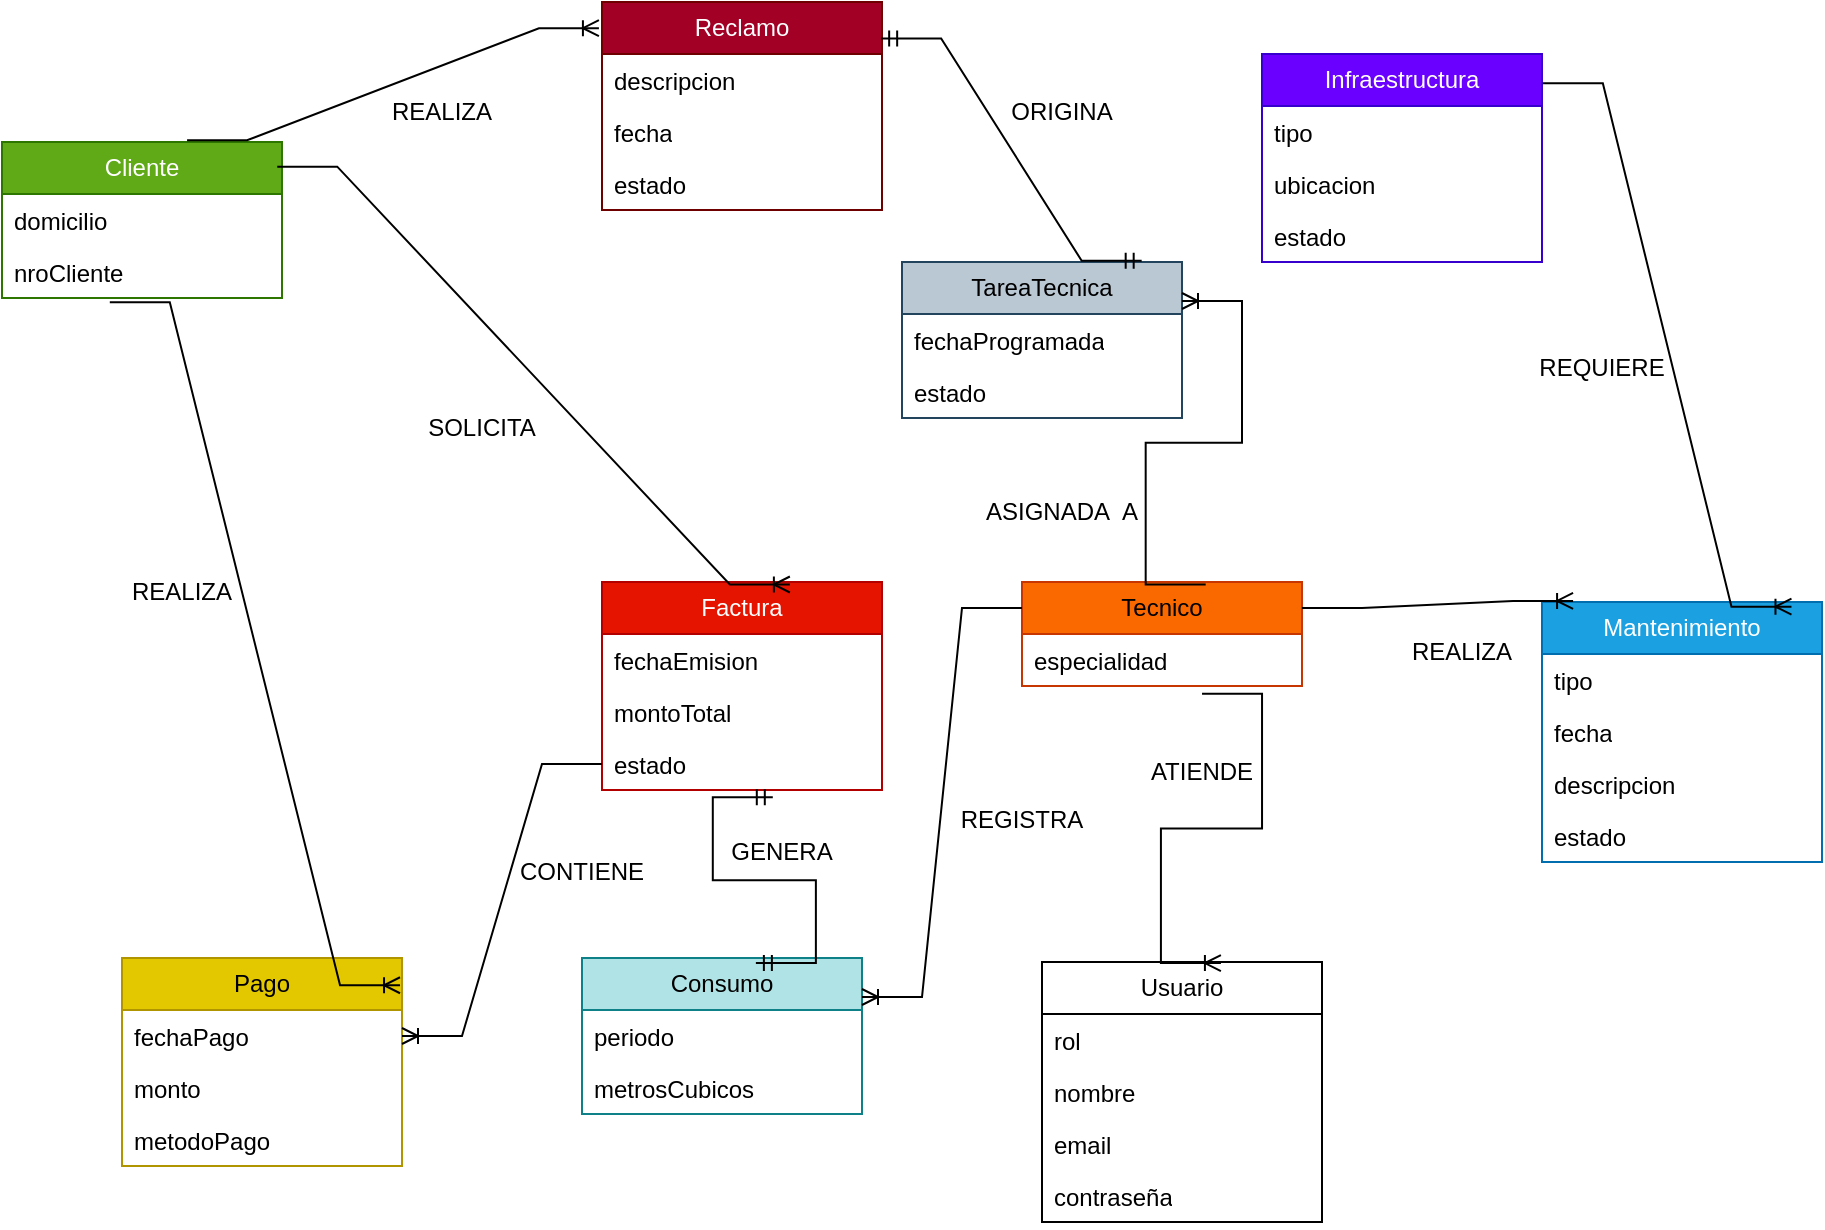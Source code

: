 <mxfile version="27.0.9">
  <diagram name="Página-1" id="A2dudo4Y-QUmI9Blmnjn">
    <mxGraphModel dx="1226" dy="1807" grid="1" gridSize="10" guides="1" tooltips="1" connect="1" arrows="1" fold="1" page="1" pageScale="1" pageWidth="827" pageHeight="1169" math="0" shadow="0">
      <root>
        <mxCell id="0" />
        <mxCell id="1" parent="0" />
        <mxCell id="I7rtRnzq1JhM3u4NJbIi-1" value="Cliente" style="swimlane;fontStyle=0;childLayout=stackLayout;horizontal=1;startSize=26;fillColor=#60a917;horizontalStack=0;resizeParent=1;resizeParentMax=0;resizeLast=0;collapsible=1;marginBottom=0;whiteSpace=wrap;html=1;fontColor=#ffffff;strokeColor=#2D7600;" vertex="1" parent="1">
          <mxGeometry x="30" y="-20" width="140" height="78" as="geometry" />
        </mxCell>
        <mxCell id="I7rtRnzq1JhM3u4NJbIi-2" value="domicilio" style="text;strokeColor=none;fillColor=none;align=left;verticalAlign=top;spacingLeft=4;spacingRight=4;overflow=hidden;rotatable=0;points=[[0,0.5],[1,0.5]];portConstraint=eastwest;whiteSpace=wrap;html=1;" vertex="1" parent="I7rtRnzq1JhM3u4NJbIi-1">
          <mxGeometry y="26" width="140" height="26" as="geometry" />
        </mxCell>
        <mxCell id="I7rtRnzq1JhM3u4NJbIi-3" value="nroCliente" style="text;strokeColor=none;fillColor=none;align=left;verticalAlign=top;spacingLeft=4;spacingRight=4;overflow=hidden;rotatable=0;points=[[0,0.5],[1,0.5]];portConstraint=eastwest;whiteSpace=wrap;html=1;" vertex="1" parent="I7rtRnzq1JhM3u4NJbIi-1">
          <mxGeometry y="52" width="140" height="26" as="geometry" />
        </mxCell>
        <mxCell id="I7rtRnzq1JhM3u4NJbIi-5" value="Reclamo" style="swimlane;fontStyle=0;childLayout=stackLayout;horizontal=1;startSize=26;fillColor=#a20025;horizontalStack=0;resizeParent=1;resizeParentMax=0;resizeLast=0;collapsible=1;marginBottom=0;whiteSpace=wrap;html=1;fontColor=#ffffff;strokeColor=#6F0000;" vertex="1" parent="1">
          <mxGeometry x="330" y="-90" width="140" height="104" as="geometry" />
        </mxCell>
        <mxCell id="I7rtRnzq1JhM3u4NJbIi-6" value="descripcion" style="text;strokeColor=none;fillColor=none;align=left;verticalAlign=top;spacingLeft=4;spacingRight=4;overflow=hidden;rotatable=0;points=[[0,0.5],[1,0.5]];portConstraint=eastwest;whiteSpace=wrap;html=1;" vertex="1" parent="I7rtRnzq1JhM3u4NJbIi-5">
          <mxGeometry y="26" width="140" height="26" as="geometry" />
        </mxCell>
        <mxCell id="I7rtRnzq1JhM3u4NJbIi-7" value="fecha" style="text;strokeColor=none;fillColor=none;align=left;verticalAlign=top;spacingLeft=4;spacingRight=4;overflow=hidden;rotatable=0;points=[[0,0.5],[1,0.5]];portConstraint=eastwest;whiteSpace=wrap;html=1;" vertex="1" parent="I7rtRnzq1JhM3u4NJbIi-5">
          <mxGeometry y="52" width="140" height="26" as="geometry" />
        </mxCell>
        <mxCell id="I7rtRnzq1JhM3u4NJbIi-8" value="estado" style="text;strokeColor=none;fillColor=none;align=left;verticalAlign=top;spacingLeft=4;spacingRight=4;overflow=hidden;rotatable=0;points=[[0,0.5],[1,0.5]];portConstraint=eastwest;whiteSpace=wrap;html=1;" vertex="1" parent="I7rtRnzq1JhM3u4NJbIi-5">
          <mxGeometry y="78" width="140" height="26" as="geometry" />
        </mxCell>
        <mxCell id="I7rtRnzq1JhM3u4NJbIi-9" value="Factura" style="swimlane;fontStyle=0;childLayout=stackLayout;horizontal=1;startSize=26;fillColor=#e51400;horizontalStack=0;resizeParent=1;resizeParentMax=0;resizeLast=0;collapsible=1;marginBottom=0;whiteSpace=wrap;html=1;fontColor=#ffffff;strokeColor=#B20000;" vertex="1" parent="1">
          <mxGeometry x="330" y="200" width="140" height="104" as="geometry" />
        </mxCell>
        <mxCell id="I7rtRnzq1JhM3u4NJbIi-10" value="fechaEmision" style="text;strokeColor=none;fillColor=none;align=left;verticalAlign=top;spacingLeft=4;spacingRight=4;overflow=hidden;rotatable=0;points=[[0,0.5],[1,0.5]];portConstraint=eastwest;whiteSpace=wrap;html=1;" vertex="1" parent="I7rtRnzq1JhM3u4NJbIi-9">
          <mxGeometry y="26" width="140" height="26" as="geometry" />
        </mxCell>
        <mxCell id="I7rtRnzq1JhM3u4NJbIi-11" value="montoTotal" style="text;strokeColor=none;fillColor=none;align=left;verticalAlign=top;spacingLeft=4;spacingRight=4;overflow=hidden;rotatable=0;points=[[0,0.5],[1,0.5]];portConstraint=eastwest;whiteSpace=wrap;html=1;" vertex="1" parent="I7rtRnzq1JhM3u4NJbIi-9">
          <mxGeometry y="52" width="140" height="26" as="geometry" />
        </mxCell>
        <mxCell id="I7rtRnzq1JhM3u4NJbIi-12" value="estado" style="text;strokeColor=none;fillColor=none;align=left;verticalAlign=top;spacingLeft=4;spacingRight=4;overflow=hidden;rotatable=0;points=[[0,0.5],[1,0.5]];portConstraint=eastwest;whiteSpace=wrap;html=1;" vertex="1" parent="I7rtRnzq1JhM3u4NJbIi-9">
          <mxGeometry y="78" width="140" height="26" as="geometry" />
        </mxCell>
        <mxCell id="I7rtRnzq1JhM3u4NJbIi-13" value="Pago" style="swimlane;fontStyle=0;childLayout=stackLayout;horizontal=1;startSize=26;fillColor=#e3c800;horizontalStack=0;resizeParent=1;resizeParentMax=0;resizeLast=0;collapsible=1;marginBottom=0;whiteSpace=wrap;html=1;fontColor=#000000;strokeColor=#B09500;" vertex="1" parent="1">
          <mxGeometry x="90" y="388" width="140" height="104" as="geometry" />
        </mxCell>
        <mxCell id="I7rtRnzq1JhM3u4NJbIi-14" value="fechaPago" style="text;strokeColor=none;fillColor=none;align=left;verticalAlign=top;spacingLeft=4;spacingRight=4;overflow=hidden;rotatable=0;points=[[0,0.5],[1,0.5]];portConstraint=eastwest;whiteSpace=wrap;html=1;" vertex="1" parent="I7rtRnzq1JhM3u4NJbIi-13">
          <mxGeometry y="26" width="140" height="26" as="geometry" />
        </mxCell>
        <mxCell id="I7rtRnzq1JhM3u4NJbIi-15" value="monto" style="text;strokeColor=none;fillColor=none;align=left;verticalAlign=top;spacingLeft=4;spacingRight=4;overflow=hidden;rotatable=0;points=[[0,0.5],[1,0.5]];portConstraint=eastwest;whiteSpace=wrap;html=1;" vertex="1" parent="I7rtRnzq1JhM3u4NJbIi-13">
          <mxGeometry y="52" width="140" height="26" as="geometry" />
        </mxCell>
        <mxCell id="I7rtRnzq1JhM3u4NJbIi-16" value="metodoPago" style="text;strokeColor=none;fillColor=none;align=left;verticalAlign=top;spacingLeft=4;spacingRight=4;overflow=hidden;rotatable=0;points=[[0,0.5],[1,0.5]];portConstraint=eastwest;whiteSpace=wrap;html=1;" vertex="1" parent="I7rtRnzq1JhM3u4NJbIi-13">
          <mxGeometry y="78" width="140" height="26" as="geometry" />
        </mxCell>
        <mxCell id="I7rtRnzq1JhM3u4NJbIi-17" value="Consumo" style="swimlane;fontStyle=0;childLayout=stackLayout;horizontal=1;startSize=26;fillColor=#b0e3e6;horizontalStack=0;resizeParent=1;resizeParentMax=0;resizeLast=0;collapsible=1;marginBottom=0;whiteSpace=wrap;html=1;strokeColor=#0e8088;" vertex="1" parent="1">
          <mxGeometry x="320" y="388" width="140" height="78" as="geometry" />
        </mxCell>
        <mxCell id="I7rtRnzq1JhM3u4NJbIi-18" value="periodo" style="text;strokeColor=none;fillColor=none;align=left;verticalAlign=top;spacingLeft=4;spacingRight=4;overflow=hidden;rotatable=0;points=[[0,0.5],[1,0.5]];portConstraint=eastwest;whiteSpace=wrap;html=1;" vertex="1" parent="I7rtRnzq1JhM3u4NJbIi-17">
          <mxGeometry y="26" width="140" height="26" as="geometry" />
        </mxCell>
        <mxCell id="I7rtRnzq1JhM3u4NJbIi-19" value="metrosCubicos" style="text;strokeColor=none;fillColor=none;align=left;verticalAlign=top;spacingLeft=4;spacingRight=4;overflow=hidden;rotatable=0;points=[[0,0.5],[1,0.5]];portConstraint=eastwest;whiteSpace=wrap;html=1;" vertex="1" parent="I7rtRnzq1JhM3u4NJbIi-17">
          <mxGeometry y="52" width="140" height="26" as="geometry" />
        </mxCell>
        <mxCell id="I7rtRnzq1JhM3u4NJbIi-21" value="Tecnico" style="swimlane;fontStyle=0;childLayout=stackLayout;horizontal=1;startSize=26;fillColor=#fa6800;horizontalStack=0;resizeParent=1;resizeParentMax=0;resizeLast=0;collapsible=1;marginBottom=0;whiteSpace=wrap;html=1;fontColor=#000000;strokeColor=#C73500;" vertex="1" parent="1">
          <mxGeometry x="540" y="200" width="140" height="52" as="geometry" />
        </mxCell>
        <mxCell id="I7rtRnzq1JhM3u4NJbIi-22" value="especialidad" style="text;strokeColor=none;fillColor=none;align=left;verticalAlign=top;spacingLeft=4;spacingRight=4;overflow=hidden;rotatable=0;points=[[0,0.5],[1,0.5]];portConstraint=eastwest;whiteSpace=wrap;html=1;" vertex="1" parent="I7rtRnzq1JhM3u4NJbIi-21">
          <mxGeometry y="26" width="140" height="26" as="geometry" />
        </mxCell>
        <mxCell id="I7rtRnzq1JhM3u4NJbIi-25" value="Usuario" style="swimlane;fontStyle=0;childLayout=stackLayout;horizontal=1;startSize=26;horizontalStack=0;resizeParent=1;resizeParentMax=0;resizeLast=0;collapsible=1;marginBottom=0;whiteSpace=wrap;html=1;" vertex="1" parent="1">
          <mxGeometry x="550" y="390" width="140" height="130" as="geometry" />
        </mxCell>
        <mxCell id="I7rtRnzq1JhM3u4NJbIi-26" value="rol" style="text;strokeColor=none;fillColor=none;align=left;verticalAlign=top;spacingLeft=4;spacingRight=4;overflow=hidden;rotatable=0;points=[[0,0.5],[1,0.5]];portConstraint=eastwest;whiteSpace=wrap;html=1;" vertex="1" parent="I7rtRnzq1JhM3u4NJbIi-25">
          <mxGeometry y="26" width="140" height="26" as="geometry" />
        </mxCell>
        <mxCell id="I7rtRnzq1JhM3u4NJbIi-27" value="nombre" style="text;strokeColor=none;fillColor=none;align=left;verticalAlign=top;spacingLeft=4;spacingRight=4;overflow=hidden;rotatable=0;points=[[0,0.5],[1,0.5]];portConstraint=eastwest;whiteSpace=wrap;html=1;" vertex="1" parent="I7rtRnzq1JhM3u4NJbIi-25">
          <mxGeometry y="52" width="140" height="26" as="geometry" />
        </mxCell>
        <mxCell id="I7rtRnzq1JhM3u4NJbIi-28" value="email" style="text;strokeColor=none;fillColor=none;align=left;verticalAlign=top;spacingLeft=4;spacingRight=4;overflow=hidden;rotatable=0;points=[[0,0.5],[1,0.5]];portConstraint=eastwest;whiteSpace=wrap;html=1;" vertex="1" parent="I7rtRnzq1JhM3u4NJbIi-25">
          <mxGeometry y="78" width="140" height="26" as="geometry" />
        </mxCell>
        <mxCell id="I7rtRnzq1JhM3u4NJbIi-29" value="contraseña" style="text;strokeColor=none;fillColor=none;align=left;verticalAlign=top;spacingLeft=4;spacingRight=4;overflow=hidden;rotatable=0;points=[[0,0.5],[1,0.5]];portConstraint=eastwest;whiteSpace=wrap;html=1;" vertex="1" parent="I7rtRnzq1JhM3u4NJbIi-25">
          <mxGeometry y="104" width="140" height="26" as="geometry" />
        </mxCell>
        <mxCell id="I7rtRnzq1JhM3u4NJbIi-30" value="Infraestructura" style="swimlane;fontStyle=0;childLayout=stackLayout;horizontal=1;startSize=26;fillColor=#6a00ff;horizontalStack=0;resizeParent=1;resizeParentMax=0;resizeLast=0;collapsible=1;marginBottom=0;whiteSpace=wrap;html=1;fontColor=#ffffff;strokeColor=#3700CC;" vertex="1" parent="1">
          <mxGeometry x="660" y="-64" width="140" height="104" as="geometry" />
        </mxCell>
        <mxCell id="I7rtRnzq1JhM3u4NJbIi-31" value="tipo" style="text;strokeColor=none;fillColor=none;align=left;verticalAlign=top;spacingLeft=4;spacingRight=4;overflow=hidden;rotatable=0;points=[[0,0.5],[1,0.5]];portConstraint=eastwest;whiteSpace=wrap;html=1;" vertex="1" parent="I7rtRnzq1JhM3u4NJbIi-30">
          <mxGeometry y="26" width="140" height="26" as="geometry" />
        </mxCell>
        <mxCell id="I7rtRnzq1JhM3u4NJbIi-32" value="ubicacion" style="text;strokeColor=none;fillColor=none;align=left;verticalAlign=top;spacingLeft=4;spacingRight=4;overflow=hidden;rotatable=0;points=[[0,0.5],[1,0.5]];portConstraint=eastwest;whiteSpace=wrap;html=1;" vertex="1" parent="I7rtRnzq1JhM3u4NJbIi-30">
          <mxGeometry y="52" width="140" height="26" as="geometry" />
        </mxCell>
        <mxCell id="I7rtRnzq1JhM3u4NJbIi-33" value="estado" style="text;strokeColor=none;fillColor=none;align=left;verticalAlign=top;spacingLeft=4;spacingRight=4;overflow=hidden;rotatable=0;points=[[0,0.5],[1,0.5]];portConstraint=eastwest;whiteSpace=wrap;html=1;" vertex="1" parent="I7rtRnzq1JhM3u4NJbIi-30">
          <mxGeometry y="78" width="140" height="26" as="geometry" />
        </mxCell>
        <mxCell id="I7rtRnzq1JhM3u4NJbIi-34" value="Mantenimiento" style="swimlane;fontStyle=0;childLayout=stackLayout;horizontal=1;startSize=26;fillColor=#1ba1e2;horizontalStack=0;resizeParent=1;resizeParentMax=0;resizeLast=0;collapsible=1;marginBottom=0;whiteSpace=wrap;html=1;fontColor=#ffffff;strokeColor=#006EAF;" vertex="1" parent="1">
          <mxGeometry x="800" y="210" width="140" height="130" as="geometry" />
        </mxCell>
        <mxCell id="I7rtRnzq1JhM3u4NJbIi-35" value="tipo" style="text;strokeColor=none;fillColor=none;align=left;verticalAlign=top;spacingLeft=4;spacingRight=4;overflow=hidden;rotatable=0;points=[[0,0.5],[1,0.5]];portConstraint=eastwest;whiteSpace=wrap;html=1;" vertex="1" parent="I7rtRnzq1JhM3u4NJbIi-34">
          <mxGeometry y="26" width="140" height="26" as="geometry" />
        </mxCell>
        <mxCell id="I7rtRnzq1JhM3u4NJbIi-36" value="fecha" style="text;strokeColor=none;fillColor=none;align=left;verticalAlign=top;spacingLeft=4;spacingRight=4;overflow=hidden;rotatable=0;points=[[0,0.5],[1,0.5]];portConstraint=eastwest;whiteSpace=wrap;html=1;" vertex="1" parent="I7rtRnzq1JhM3u4NJbIi-34">
          <mxGeometry y="52" width="140" height="26" as="geometry" />
        </mxCell>
        <mxCell id="I7rtRnzq1JhM3u4NJbIi-37" value="descripcion" style="text;strokeColor=none;fillColor=none;align=left;verticalAlign=top;spacingLeft=4;spacingRight=4;overflow=hidden;rotatable=0;points=[[0,0.5],[1,0.5]];portConstraint=eastwest;whiteSpace=wrap;html=1;" vertex="1" parent="I7rtRnzq1JhM3u4NJbIi-34">
          <mxGeometry y="78" width="140" height="26" as="geometry" />
        </mxCell>
        <mxCell id="I7rtRnzq1JhM3u4NJbIi-38" value="estado" style="text;strokeColor=none;fillColor=none;align=left;verticalAlign=top;spacingLeft=4;spacingRight=4;overflow=hidden;rotatable=0;points=[[0,0.5],[1,0.5]];portConstraint=eastwest;whiteSpace=wrap;html=1;" vertex="1" parent="I7rtRnzq1JhM3u4NJbIi-34">
          <mxGeometry y="104" width="140" height="26" as="geometry" />
        </mxCell>
        <mxCell id="I7rtRnzq1JhM3u4NJbIi-40" value="" style="edgeStyle=entityRelationEdgeStyle;fontSize=12;html=1;endArrow=ERoneToMany;rounded=0;exitX=0.661;exitY=-0.011;exitDx=0;exitDy=0;exitPerimeter=0;entryX=-0.011;entryY=0.126;entryDx=0;entryDy=0;entryPerimeter=0;" edge="1" parent="1" source="I7rtRnzq1JhM3u4NJbIi-1" target="I7rtRnzq1JhM3u4NJbIi-5">
          <mxGeometry width="100" height="100" relative="1" as="geometry">
            <mxPoint x="460" y="380" as="sourcePoint" />
            <mxPoint x="560" y="280" as="targetPoint" />
          </mxGeometry>
        </mxCell>
        <mxCell id="I7rtRnzq1JhM3u4NJbIi-41" value="" style="edgeStyle=entityRelationEdgeStyle;fontSize=12;html=1;endArrow=ERoneToMany;rounded=0;exitX=0.983;exitY=0.158;exitDx=0;exitDy=0;exitPerimeter=0;entryX=0.671;entryY=0.012;entryDx=0;entryDy=0;entryPerimeter=0;" edge="1" parent="1" source="I7rtRnzq1JhM3u4NJbIi-1" target="I7rtRnzq1JhM3u4NJbIi-9">
          <mxGeometry width="100" height="100" relative="1" as="geometry">
            <mxPoint x="460" y="380" as="sourcePoint" />
            <mxPoint x="560" y="280" as="targetPoint" />
          </mxGeometry>
        </mxCell>
        <mxCell id="I7rtRnzq1JhM3u4NJbIi-42" value="" style="edgeStyle=entityRelationEdgeStyle;fontSize=12;html=1;endArrow=ERoneToMany;rounded=0;exitX=0.385;exitY=1.081;exitDx=0;exitDy=0;exitPerimeter=0;entryX=0.993;entryY=0.131;entryDx=0;entryDy=0;entryPerimeter=0;" edge="1" parent="1" source="I7rtRnzq1JhM3u4NJbIi-3" target="I7rtRnzq1JhM3u4NJbIi-13">
          <mxGeometry width="100" height="100" relative="1" as="geometry">
            <mxPoint x="460" y="380" as="sourcePoint" />
            <mxPoint x="560" y="280" as="targetPoint" />
          </mxGeometry>
        </mxCell>
        <mxCell id="I7rtRnzq1JhM3u4NJbIi-43" value="" style="edgeStyle=entityRelationEdgeStyle;fontSize=12;html=1;endArrow=ERoneToMany;rounded=0;entryX=1;entryY=0.5;entryDx=0;entryDy=0;" edge="1" parent="1" source="I7rtRnzq1JhM3u4NJbIi-12" target="I7rtRnzq1JhM3u4NJbIi-14">
          <mxGeometry width="100" height="100" relative="1" as="geometry">
            <mxPoint x="460" y="380" as="sourcePoint" />
            <mxPoint x="560" y="280" as="targetPoint" />
          </mxGeometry>
        </mxCell>
        <mxCell id="I7rtRnzq1JhM3u4NJbIi-45" value="" style="edgeStyle=entityRelationEdgeStyle;fontSize=12;html=1;endArrow=ERmandOne;startArrow=ERmandOne;rounded=0;exitX=0.621;exitY=0.032;exitDx=0;exitDy=0;exitPerimeter=0;entryX=0.61;entryY=1.14;entryDx=0;entryDy=0;entryPerimeter=0;" edge="1" parent="1" source="I7rtRnzq1JhM3u4NJbIi-17" target="I7rtRnzq1JhM3u4NJbIi-12">
          <mxGeometry width="100" height="100" relative="1" as="geometry">
            <mxPoint x="460" y="380" as="sourcePoint" />
            <mxPoint x="560" y="280" as="targetPoint" />
          </mxGeometry>
        </mxCell>
        <mxCell id="I7rtRnzq1JhM3u4NJbIi-46" value="" style="edgeStyle=entityRelationEdgeStyle;fontSize=12;html=1;endArrow=ERoneToMany;rounded=0;exitX=0;exitY=0.25;exitDx=0;exitDy=0;entryX=1;entryY=0.25;entryDx=0;entryDy=0;" edge="1" parent="1" source="I7rtRnzq1JhM3u4NJbIi-21" target="I7rtRnzq1JhM3u4NJbIi-17">
          <mxGeometry width="100" height="100" relative="1" as="geometry">
            <mxPoint x="460" y="380" as="sourcePoint" />
            <mxPoint x="560" y="280" as="targetPoint" />
          </mxGeometry>
        </mxCell>
        <mxCell id="I7rtRnzq1JhM3u4NJbIi-47" value="" style="edgeStyle=entityRelationEdgeStyle;fontSize=12;html=1;endArrow=ERoneToMany;rounded=0;exitX=0.643;exitY=1.149;exitDx=0;exitDy=0;exitPerimeter=0;entryX=0.639;entryY=0.004;entryDx=0;entryDy=0;entryPerimeter=0;" edge="1" parent="1" source="I7rtRnzq1JhM3u4NJbIi-22" target="I7rtRnzq1JhM3u4NJbIi-25">
          <mxGeometry width="100" height="100" relative="1" as="geometry">
            <mxPoint x="460" y="380" as="sourcePoint" />
            <mxPoint x="560" y="280" as="targetPoint" />
          </mxGeometry>
        </mxCell>
        <mxCell id="I7rtRnzq1JhM3u4NJbIi-48" value="" style="edgeStyle=entityRelationEdgeStyle;fontSize=12;html=1;endArrow=ERoneToMany;rounded=0;entryX=0.111;entryY=-0.004;entryDx=0;entryDy=0;entryPerimeter=0;exitX=1;exitY=0.25;exitDx=0;exitDy=0;" edge="1" parent="1" source="I7rtRnzq1JhM3u4NJbIi-21" target="I7rtRnzq1JhM3u4NJbIi-34">
          <mxGeometry width="100" height="100" relative="1" as="geometry">
            <mxPoint x="460" y="380" as="sourcePoint" />
            <mxPoint x="560" y="280" as="targetPoint" />
          </mxGeometry>
        </mxCell>
        <mxCell id="I7rtRnzq1JhM3u4NJbIi-49" value="" style="edgeStyle=entityRelationEdgeStyle;fontSize=12;html=1;endArrow=ERoneToMany;rounded=0;exitX=1.003;exitY=0.141;exitDx=0;exitDy=0;exitPerimeter=0;entryX=0.891;entryY=0.018;entryDx=0;entryDy=0;entryPerimeter=0;" edge="1" parent="1" source="I7rtRnzq1JhM3u4NJbIi-30" target="I7rtRnzq1JhM3u4NJbIi-34">
          <mxGeometry width="100" height="100" relative="1" as="geometry">
            <mxPoint x="460" y="380" as="sourcePoint" />
            <mxPoint x="560" y="280" as="targetPoint" />
          </mxGeometry>
        </mxCell>
        <mxCell id="I7rtRnzq1JhM3u4NJbIi-50" value="REALIZA" style="text;html=1;align=center;verticalAlign=middle;whiteSpace=wrap;rounded=0;" vertex="1" parent="1">
          <mxGeometry x="220" y="-50" width="60" height="30" as="geometry" />
        </mxCell>
        <mxCell id="I7rtRnzq1JhM3u4NJbIi-51" value="SOLICITA" style="text;html=1;align=center;verticalAlign=middle;whiteSpace=wrap;rounded=0;" vertex="1" parent="1">
          <mxGeometry x="240" y="108" width="60" height="30" as="geometry" />
        </mxCell>
        <mxCell id="I7rtRnzq1JhM3u4NJbIi-52" value="REALIZA" style="text;html=1;align=center;verticalAlign=middle;whiteSpace=wrap;rounded=0;" vertex="1" parent="1">
          <mxGeometry x="90" y="190" width="60" height="30" as="geometry" />
        </mxCell>
        <mxCell id="I7rtRnzq1JhM3u4NJbIi-53" value="CONTIENE" style="text;html=1;align=center;verticalAlign=middle;whiteSpace=wrap;rounded=0;" vertex="1" parent="1">
          <mxGeometry x="290" y="330" width="60" height="30" as="geometry" />
        </mxCell>
        <mxCell id="I7rtRnzq1JhM3u4NJbIi-54" value="GENERA" style="text;html=1;align=center;verticalAlign=middle;whiteSpace=wrap;rounded=0;" vertex="1" parent="1">
          <mxGeometry x="390" y="320" width="60" height="30" as="geometry" />
        </mxCell>
        <mxCell id="I7rtRnzq1JhM3u4NJbIi-55" value="REGISTRA" style="text;html=1;align=center;verticalAlign=middle;whiteSpace=wrap;rounded=0;" vertex="1" parent="1">
          <mxGeometry x="510" y="304" width="60" height="30" as="geometry" />
        </mxCell>
        <mxCell id="I7rtRnzq1JhM3u4NJbIi-56" value="ATIENDE" style="text;html=1;align=center;verticalAlign=middle;whiteSpace=wrap;rounded=0;" vertex="1" parent="1">
          <mxGeometry x="600" y="280" width="60" height="30" as="geometry" />
        </mxCell>
        <mxCell id="I7rtRnzq1JhM3u4NJbIi-57" value="REALIZA" style="text;html=1;align=center;verticalAlign=middle;whiteSpace=wrap;rounded=0;" vertex="1" parent="1">
          <mxGeometry x="730" y="220" width="60" height="30" as="geometry" />
        </mxCell>
        <mxCell id="I7rtRnzq1JhM3u4NJbIi-58" value="REQUIERE" style="text;html=1;align=center;verticalAlign=middle;whiteSpace=wrap;rounded=0;" vertex="1" parent="1">
          <mxGeometry x="800" y="78" width="60" height="30" as="geometry" />
        </mxCell>
        <mxCell id="I7rtRnzq1JhM3u4NJbIi-59" value="TareaTecnica" style="swimlane;fontStyle=0;childLayout=stackLayout;horizontal=1;startSize=26;fillColor=#bac8d3;horizontalStack=0;resizeParent=1;resizeParentMax=0;resizeLast=0;collapsible=1;marginBottom=0;whiteSpace=wrap;html=1;strokeColor=#23445d;" vertex="1" parent="1">
          <mxGeometry x="480" y="40" width="140" height="78" as="geometry" />
        </mxCell>
        <mxCell id="I7rtRnzq1JhM3u4NJbIi-60" value="fechaProgramada" style="text;strokeColor=none;fillColor=none;align=left;verticalAlign=top;spacingLeft=4;spacingRight=4;overflow=hidden;rotatable=0;points=[[0,0.5],[1,0.5]];portConstraint=eastwest;whiteSpace=wrap;html=1;" vertex="1" parent="I7rtRnzq1JhM3u4NJbIi-59">
          <mxGeometry y="26" width="140" height="26" as="geometry" />
        </mxCell>
        <mxCell id="I7rtRnzq1JhM3u4NJbIi-61" value="estado" style="text;strokeColor=none;fillColor=none;align=left;verticalAlign=top;spacingLeft=4;spacingRight=4;overflow=hidden;rotatable=0;points=[[0,0.5],[1,0.5]];portConstraint=eastwest;whiteSpace=wrap;html=1;" vertex="1" parent="I7rtRnzq1JhM3u4NJbIi-59">
          <mxGeometry y="52" width="140" height="26" as="geometry" />
        </mxCell>
        <mxCell id="I7rtRnzq1JhM3u4NJbIi-63" value="" style="edgeStyle=entityRelationEdgeStyle;fontSize=12;html=1;endArrow=ERmandOne;startArrow=ERmandOne;rounded=0;exitX=0.997;exitY=0.175;exitDx=0;exitDy=0;exitPerimeter=0;entryX=0.856;entryY=-0.008;entryDx=0;entryDy=0;entryPerimeter=0;" edge="1" parent="1" source="I7rtRnzq1JhM3u4NJbIi-5" target="I7rtRnzq1JhM3u4NJbIi-59">
          <mxGeometry width="100" height="100" relative="1" as="geometry">
            <mxPoint x="460" y="240" as="sourcePoint" />
            <mxPoint x="560" y="140" as="targetPoint" />
          </mxGeometry>
        </mxCell>
        <mxCell id="I7rtRnzq1JhM3u4NJbIi-64" value="" style="edgeStyle=entityRelationEdgeStyle;fontSize=12;html=1;endArrow=ERoneToMany;rounded=0;exitX=0.656;exitY=0.024;exitDx=0;exitDy=0;exitPerimeter=0;entryX=1;entryY=0.25;entryDx=0;entryDy=0;" edge="1" parent="1" source="I7rtRnzq1JhM3u4NJbIi-21" target="I7rtRnzq1JhM3u4NJbIi-59">
          <mxGeometry width="100" height="100" relative="1" as="geometry">
            <mxPoint x="460" y="240" as="sourcePoint" />
            <mxPoint x="560" y="140" as="targetPoint" />
          </mxGeometry>
        </mxCell>
        <mxCell id="I7rtRnzq1JhM3u4NJbIi-65" value="ORIGINA" style="text;html=1;align=center;verticalAlign=middle;whiteSpace=wrap;rounded=0;" vertex="1" parent="1">
          <mxGeometry x="530" y="-50" width="60" height="30" as="geometry" />
        </mxCell>
        <mxCell id="I7rtRnzq1JhM3u4NJbIi-66" value="ASIGNADA&amp;nbsp; A" style="text;html=1;align=center;verticalAlign=middle;whiteSpace=wrap;rounded=0;" vertex="1" parent="1">
          <mxGeometry x="520" y="150" width="80" height="30" as="geometry" />
        </mxCell>
      </root>
    </mxGraphModel>
  </diagram>
</mxfile>

